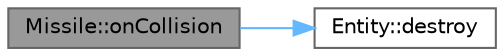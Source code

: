digraph "Missile::onCollision"
{
 // LATEX_PDF_SIZE
  bgcolor="transparent";
  edge [fontname=Helvetica,fontsize=10,labelfontname=Helvetica,labelfontsize=10];
  node [fontname=Helvetica,fontsize=10,shape=box,height=0.2,width=0.4];
  rankdir="LR";
  Node1 [id="Node000001",label="Missile::onCollision",height=0.2,width=0.4,color="gray40", fillcolor="grey60", style="filled", fontcolor="black",tooltip="Handles collision with another entity."];
  Node1 -> Node2 [id="edge1_Node000001_Node000002",color="steelblue1",style="solid",tooltip=" "];
  Node2 [id="Node000002",label="Entity::destroy",height=0.2,width=0.4,color="grey40", fillcolor="white", style="filled",URL="$classEntity.html#a691dbe5f9ec930c27af2af0b97907a9e",tooltip="Marks the entity as destroyed."];
}
